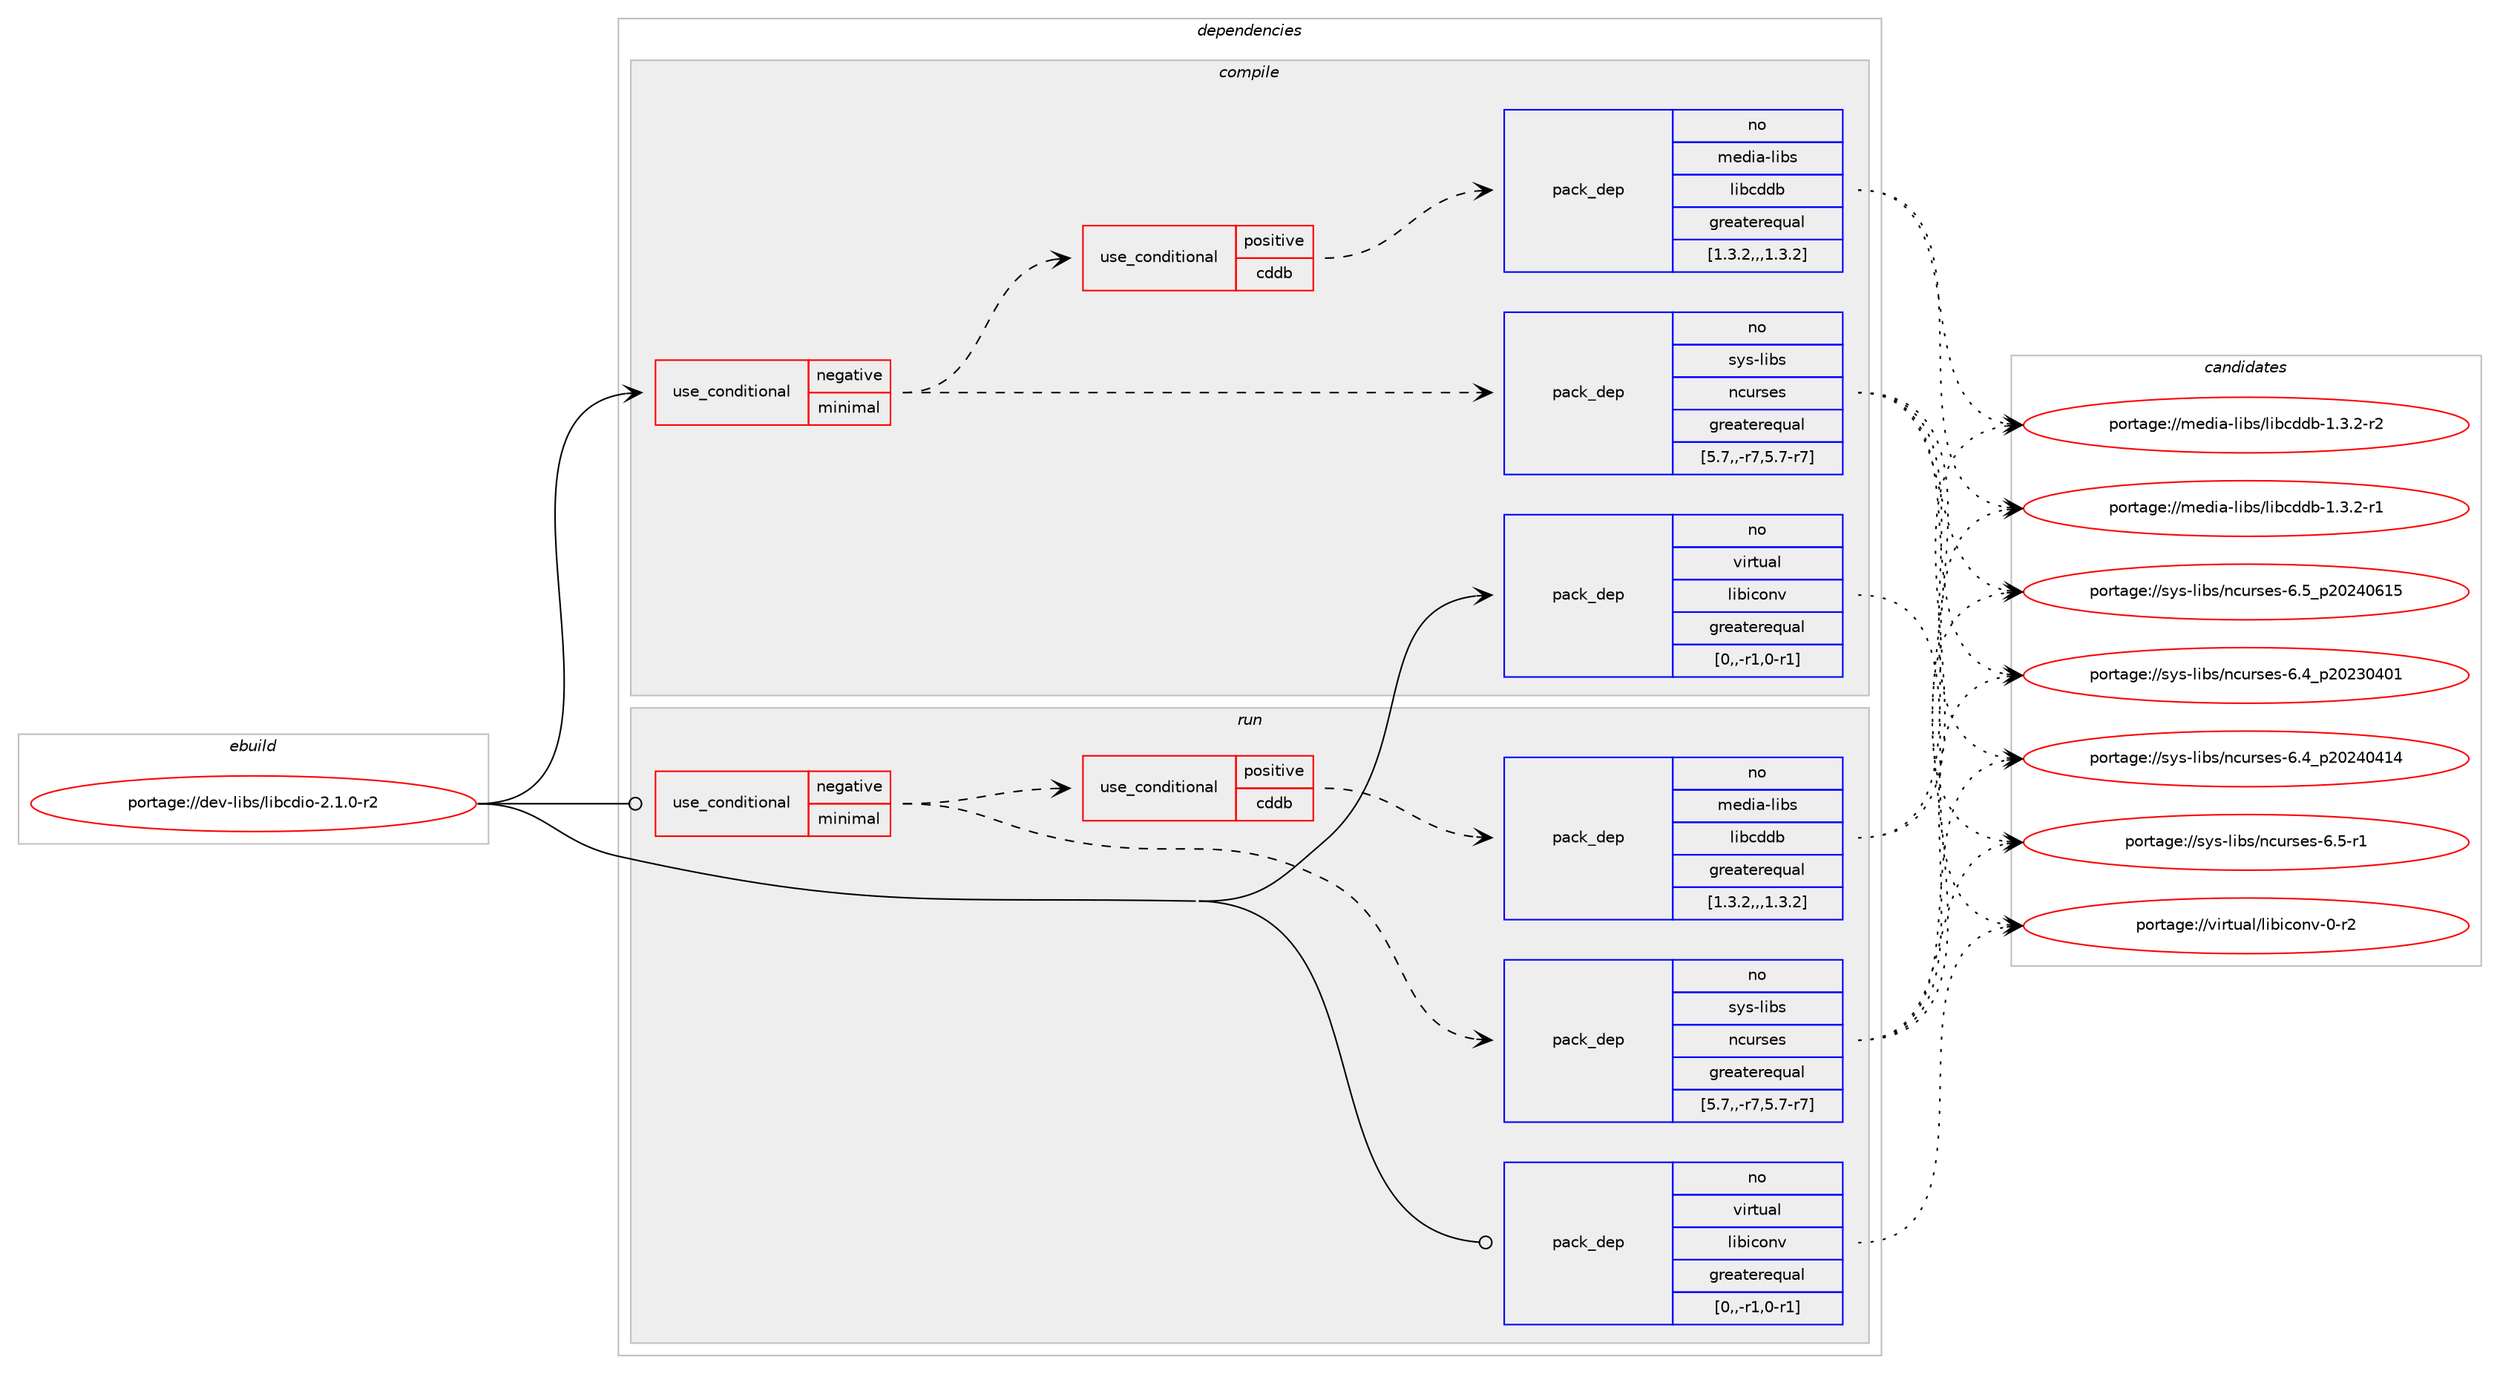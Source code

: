 digraph prolog {

# *************
# Graph options
# *************

newrank=true;
concentrate=true;
compound=true;
graph [rankdir=LR,fontname=Helvetica,fontsize=10,ranksep=1.5];#, ranksep=2.5, nodesep=0.2];
edge  [arrowhead=vee];
node  [fontname=Helvetica,fontsize=10];

# **********
# The ebuild
# **********

subgraph cluster_leftcol {
color=gray;
rank=same;
label=<<i>ebuild</i>>;
id [label="portage://dev-libs/libcdio-2.1.0-r2", color=red, width=4, href="../dev-libs/libcdio-2.1.0-r2.svg"];
}

# ****************
# The dependencies
# ****************

subgraph cluster_midcol {
color=gray;
label=<<i>dependencies</i>>;
subgraph cluster_compile {
fillcolor="#eeeeee";
style=filled;
label=<<i>compile</i>>;
subgraph cond25886 {
dependency106705 [label=<<TABLE BORDER="0" CELLBORDER="1" CELLSPACING="0" CELLPADDING="4"><TR><TD ROWSPAN="3" CELLPADDING="10">use_conditional</TD></TR><TR><TD>negative</TD></TR><TR><TD>minimal</TD></TR></TABLE>>, shape=none, color=red];
subgraph pack79665 {
dependency106706 [label=<<TABLE BORDER="0" CELLBORDER="1" CELLSPACING="0" CELLPADDING="4" WIDTH="220"><TR><TD ROWSPAN="6" CELLPADDING="30">pack_dep</TD></TR><TR><TD WIDTH="110">no</TD></TR><TR><TD>sys-libs</TD></TR><TR><TD>ncurses</TD></TR><TR><TD>greaterequal</TD></TR><TR><TD>[5.7,,-r7,5.7-r7]</TD></TR></TABLE>>, shape=none, color=blue];
}
dependency106705:e -> dependency106706:w [weight=20,style="dashed",arrowhead="vee"];
subgraph cond25887 {
dependency106707 [label=<<TABLE BORDER="0" CELLBORDER="1" CELLSPACING="0" CELLPADDING="4"><TR><TD ROWSPAN="3" CELLPADDING="10">use_conditional</TD></TR><TR><TD>positive</TD></TR><TR><TD>cddb</TD></TR></TABLE>>, shape=none, color=red];
subgraph pack79666 {
dependency106708 [label=<<TABLE BORDER="0" CELLBORDER="1" CELLSPACING="0" CELLPADDING="4" WIDTH="220"><TR><TD ROWSPAN="6" CELLPADDING="30">pack_dep</TD></TR><TR><TD WIDTH="110">no</TD></TR><TR><TD>media-libs</TD></TR><TR><TD>libcddb</TD></TR><TR><TD>greaterequal</TD></TR><TR><TD>[1.3.2,,,1.3.2]</TD></TR></TABLE>>, shape=none, color=blue];
}
dependency106707:e -> dependency106708:w [weight=20,style="dashed",arrowhead="vee"];
}
dependency106705:e -> dependency106707:w [weight=20,style="dashed",arrowhead="vee"];
}
id:e -> dependency106705:w [weight=20,style="solid",arrowhead="vee"];
subgraph pack79667 {
dependency106709 [label=<<TABLE BORDER="0" CELLBORDER="1" CELLSPACING="0" CELLPADDING="4" WIDTH="220"><TR><TD ROWSPAN="6" CELLPADDING="30">pack_dep</TD></TR><TR><TD WIDTH="110">no</TD></TR><TR><TD>virtual</TD></TR><TR><TD>libiconv</TD></TR><TR><TD>greaterequal</TD></TR><TR><TD>[0,,-r1,0-r1]</TD></TR></TABLE>>, shape=none, color=blue];
}
id:e -> dependency106709:w [weight=20,style="solid",arrowhead="vee"];
}
subgraph cluster_compileandrun {
fillcolor="#eeeeee";
style=filled;
label=<<i>compile and run</i>>;
}
subgraph cluster_run {
fillcolor="#eeeeee";
style=filled;
label=<<i>run</i>>;
subgraph cond25888 {
dependency106710 [label=<<TABLE BORDER="0" CELLBORDER="1" CELLSPACING="0" CELLPADDING="4"><TR><TD ROWSPAN="3" CELLPADDING="10">use_conditional</TD></TR><TR><TD>negative</TD></TR><TR><TD>minimal</TD></TR></TABLE>>, shape=none, color=red];
subgraph pack79668 {
dependency106711 [label=<<TABLE BORDER="0" CELLBORDER="1" CELLSPACING="0" CELLPADDING="4" WIDTH="220"><TR><TD ROWSPAN="6" CELLPADDING="30">pack_dep</TD></TR><TR><TD WIDTH="110">no</TD></TR><TR><TD>sys-libs</TD></TR><TR><TD>ncurses</TD></TR><TR><TD>greaterequal</TD></TR><TR><TD>[5.7,,-r7,5.7-r7]</TD></TR></TABLE>>, shape=none, color=blue];
}
dependency106710:e -> dependency106711:w [weight=20,style="dashed",arrowhead="vee"];
subgraph cond25889 {
dependency106712 [label=<<TABLE BORDER="0" CELLBORDER="1" CELLSPACING="0" CELLPADDING="4"><TR><TD ROWSPAN="3" CELLPADDING="10">use_conditional</TD></TR><TR><TD>positive</TD></TR><TR><TD>cddb</TD></TR></TABLE>>, shape=none, color=red];
subgraph pack79669 {
dependency106713 [label=<<TABLE BORDER="0" CELLBORDER="1" CELLSPACING="0" CELLPADDING="4" WIDTH="220"><TR><TD ROWSPAN="6" CELLPADDING="30">pack_dep</TD></TR><TR><TD WIDTH="110">no</TD></TR><TR><TD>media-libs</TD></TR><TR><TD>libcddb</TD></TR><TR><TD>greaterequal</TD></TR><TR><TD>[1.3.2,,,1.3.2]</TD></TR></TABLE>>, shape=none, color=blue];
}
dependency106712:e -> dependency106713:w [weight=20,style="dashed",arrowhead="vee"];
}
dependency106710:e -> dependency106712:w [weight=20,style="dashed",arrowhead="vee"];
}
id:e -> dependency106710:w [weight=20,style="solid",arrowhead="odot"];
subgraph pack79670 {
dependency106714 [label=<<TABLE BORDER="0" CELLBORDER="1" CELLSPACING="0" CELLPADDING="4" WIDTH="220"><TR><TD ROWSPAN="6" CELLPADDING="30">pack_dep</TD></TR><TR><TD WIDTH="110">no</TD></TR><TR><TD>virtual</TD></TR><TR><TD>libiconv</TD></TR><TR><TD>greaterequal</TD></TR><TR><TD>[0,,-r1,0-r1]</TD></TR></TABLE>>, shape=none, color=blue];
}
id:e -> dependency106714:w [weight=20,style="solid",arrowhead="odot"];
}
}

# **************
# The candidates
# **************

subgraph cluster_choices {
rank=same;
color=gray;
label=<<i>candidates</i>>;

subgraph choice79665 {
color=black;
nodesep=1;
choice1151211154510810598115471109911711411510111545544652951125048505148524849 [label="portage://sys-libs/ncurses-6.4_p20230401", color=red, width=4,href="../sys-libs/ncurses-6.4_p20230401.svg"];
choice1151211154510810598115471109911711411510111545544652951125048505248524952 [label="portage://sys-libs/ncurses-6.4_p20240414", color=red, width=4,href="../sys-libs/ncurses-6.4_p20240414.svg"];
choice11512111545108105981154711099117114115101115455446534511449 [label="portage://sys-libs/ncurses-6.5-r1", color=red, width=4,href="../sys-libs/ncurses-6.5-r1.svg"];
choice1151211154510810598115471109911711411510111545544653951125048505248544953 [label="portage://sys-libs/ncurses-6.5_p20240615", color=red, width=4,href="../sys-libs/ncurses-6.5_p20240615.svg"];
dependency106706:e -> choice1151211154510810598115471109911711411510111545544652951125048505148524849:w [style=dotted,weight="100"];
dependency106706:e -> choice1151211154510810598115471109911711411510111545544652951125048505248524952:w [style=dotted,weight="100"];
dependency106706:e -> choice11512111545108105981154711099117114115101115455446534511449:w [style=dotted,weight="100"];
dependency106706:e -> choice1151211154510810598115471109911711411510111545544653951125048505248544953:w [style=dotted,weight="100"];
}
subgraph choice79666 {
color=black;
nodesep=1;
choice109101100105974510810598115471081059899100100984549465146504511449 [label="portage://media-libs/libcddb-1.3.2-r1", color=red, width=4,href="../media-libs/libcddb-1.3.2-r1.svg"];
choice109101100105974510810598115471081059899100100984549465146504511450 [label="portage://media-libs/libcddb-1.3.2-r2", color=red, width=4,href="../media-libs/libcddb-1.3.2-r2.svg"];
dependency106708:e -> choice109101100105974510810598115471081059899100100984549465146504511449:w [style=dotted,weight="100"];
dependency106708:e -> choice109101100105974510810598115471081059899100100984549465146504511450:w [style=dotted,weight="100"];
}
subgraph choice79667 {
color=black;
nodesep=1;
choice1181051141161179710847108105981059911111011845484511450 [label="portage://virtual/libiconv-0-r2", color=red, width=4,href="../virtual/libiconv-0-r2.svg"];
dependency106709:e -> choice1181051141161179710847108105981059911111011845484511450:w [style=dotted,weight="100"];
}
subgraph choice79668 {
color=black;
nodesep=1;
choice1151211154510810598115471109911711411510111545544652951125048505148524849 [label="portage://sys-libs/ncurses-6.4_p20230401", color=red, width=4,href="../sys-libs/ncurses-6.4_p20230401.svg"];
choice1151211154510810598115471109911711411510111545544652951125048505248524952 [label="portage://sys-libs/ncurses-6.4_p20240414", color=red, width=4,href="../sys-libs/ncurses-6.4_p20240414.svg"];
choice11512111545108105981154711099117114115101115455446534511449 [label="portage://sys-libs/ncurses-6.5-r1", color=red, width=4,href="../sys-libs/ncurses-6.5-r1.svg"];
choice1151211154510810598115471109911711411510111545544653951125048505248544953 [label="portage://sys-libs/ncurses-6.5_p20240615", color=red, width=4,href="../sys-libs/ncurses-6.5_p20240615.svg"];
dependency106711:e -> choice1151211154510810598115471109911711411510111545544652951125048505148524849:w [style=dotted,weight="100"];
dependency106711:e -> choice1151211154510810598115471109911711411510111545544652951125048505248524952:w [style=dotted,weight="100"];
dependency106711:e -> choice11512111545108105981154711099117114115101115455446534511449:w [style=dotted,weight="100"];
dependency106711:e -> choice1151211154510810598115471109911711411510111545544653951125048505248544953:w [style=dotted,weight="100"];
}
subgraph choice79669 {
color=black;
nodesep=1;
choice109101100105974510810598115471081059899100100984549465146504511449 [label="portage://media-libs/libcddb-1.3.2-r1", color=red, width=4,href="../media-libs/libcddb-1.3.2-r1.svg"];
choice109101100105974510810598115471081059899100100984549465146504511450 [label="portage://media-libs/libcddb-1.3.2-r2", color=red, width=4,href="../media-libs/libcddb-1.3.2-r2.svg"];
dependency106713:e -> choice109101100105974510810598115471081059899100100984549465146504511449:w [style=dotted,weight="100"];
dependency106713:e -> choice109101100105974510810598115471081059899100100984549465146504511450:w [style=dotted,weight="100"];
}
subgraph choice79670 {
color=black;
nodesep=1;
choice1181051141161179710847108105981059911111011845484511450 [label="portage://virtual/libiconv-0-r2", color=red, width=4,href="../virtual/libiconv-0-r2.svg"];
dependency106714:e -> choice1181051141161179710847108105981059911111011845484511450:w [style=dotted,weight="100"];
}
}

}
